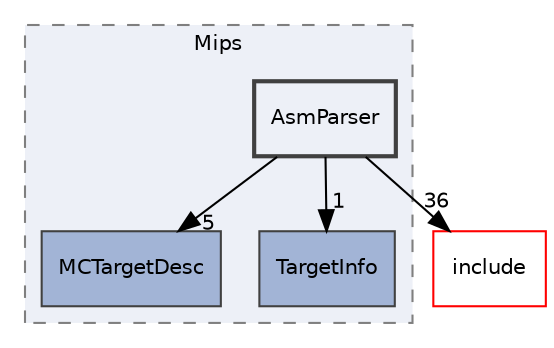 digraph "lib/Target/Mips/AsmParser"
{
 // LATEX_PDF_SIZE
  bgcolor="transparent";
  edge [fontname="Helvetica",fontsize="10",labelfontname="Helvetica",labelfontsize="10"];
  node [fontname="Helvetica",fontsize="10",shape="box"];
  compound=true
  subgraph clusterdir_ade3e9027c4a59e8bb8d540eb1bd7c25 {
    graph [ bgcolor="#edf0f7", pencolor="grey50", style="filled,dashed,", label="Mips", fontname="Helvetica", fontsize="10", URL="dir_ade3e9027c4a59e8bb8d540eb1bd7c25.html"]
  dir_41f1deb4dd28dd59c49c53019c486a73 [label="MCTargetDesc", style="filled,", fillcolor="#a2b4d6", color="grey25", URL="dir_41f1deb4dd28dd59c49c53019c486a73.html"];
  dir_f3dbcc5927085a619dae30a12ee3e3cb [label="TargetInfo", style="filled,", fillcolor="#a2b4d6", color="grey25", URL="dir_f3dbcc5927085a619dae30a12ee3e3cb.html"];
  dir_9f6aa610c6659b619bb2c99588614df5 [label="AsmParser", style="filled,bold,", fillcolor="#edf0f7", color="grey25", URL="dir_9f6aa610c6659b619bb2c99588614df5.html"];
  }
  dir_d44c64559bbebec7f509842c48db8b23 [label="include", style="", fillcolor="#edf0f7", color="red", URL="dir_d44c64559bbebec7f509842c48db8b23.html"];
  dir_9f6aa610c6659b619bb2c99588614df5->dir_41f1deb4dd28dd59c49c53019c486a73 [headlabel="5", labeldistance=1.5 headhref="dir_000018_000131.html"];
  dir_9f6aa610c6659b619bb2c99588614df5->dir_d44c64559bbebec7f509842c48db8b23 [headlabel="36", labeldistance=1.5 headhref="dir_000018_000082.html"];
  dir_9f6aa610c6659b619bb2c99588614df5->dir_f3dbcc5927085a619dae30a12ee3e3cb [headlabel="1", labeldistance=1.5 headhref="dir_000018_000202.html"];
}
